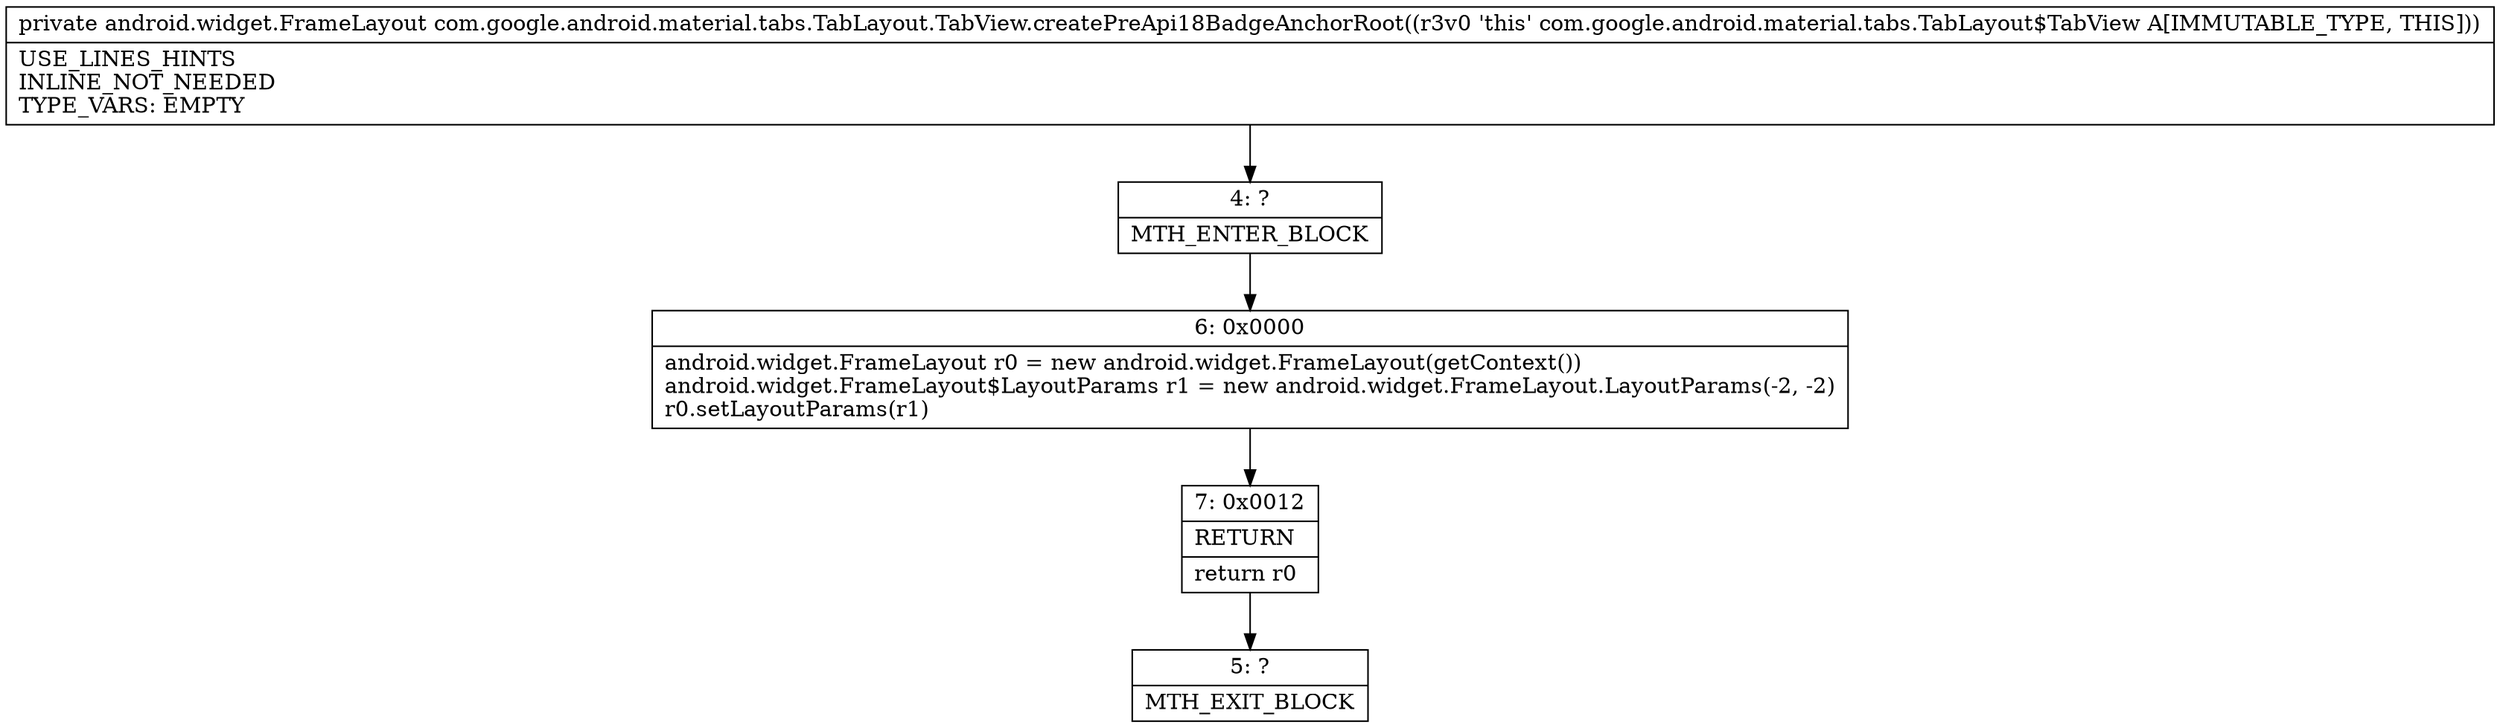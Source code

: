 digraph "CFG forcom.google.android.material.tabs.TabLayout.TabView.createPreApi18BadgeAnchorRoot()Landroid\/widget\/FrameLayout;" {
Node_4 [shape=record,label="{4\:\ ?|MTH_ENTER_BLOCK\l}"];
Node_6 [shape=record,label="{6\:\ 0x0000|android.widget.FrameLayout r0 = new android.widget.FrameLayout(getContext())\landroid.widget.FrameLayout$LayoutParams r1 = new android.widget.FrameLayout.LayoutParams(\-2, \-2)\lr0.setLayoutParams(r1)\l}"];
Node_7 [shape=record,label="{7\:\ 0x0012|RETURN\l|return r0\l}"];
Node_5 [shape=record,label="{5\:\ ?|MTH_EXIT_BLOCK\l}"];
MethodNode[shape=record,label="{private android.widget.FrameLayout com.google.android.material.tabs.TabLayout.TabView.createPreApi18BadgeAnchorRoot((r3v0 'this' com.google.android.material.tabs.TabLayout$TabView A[IMMUTABLE_TYPE, THIS]))  | USE_LINES_HINTS\lINLINE_NOT_NEEDED\lTYPE_VARS: EMPTY\l}"];
MethodNode -> Node_4;Node_4 -> Node_6;
Node_6 -> Node_7;
Node_7 -> Node_5;
}

